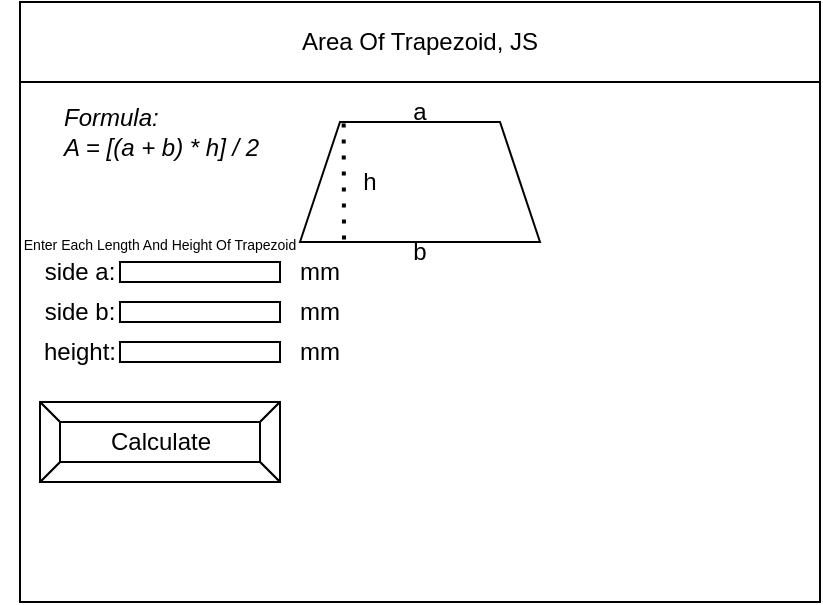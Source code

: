 <mxfile>
    <diagram id="pIaEtrtLPv3HG8r1JEND" name="Page-1">
        <mxGraphModel dx="899" dy="644" grid="1" gridSize="10" guides="1" tooltips="1" connect="1" arrows="1" fold="1" page="1" pageScale="1" pageWidth="827" pageHeight="1169" math="0" shadow="0">
            <root>
                <mxCell id="0"/>
                <mxCell id="1" parent="0"/>
                <mxCell id="2" value="" style="rounded=0;whiteSpace=wrap;html=1;perimeterSpacing=2;" parent="1" vertex="1">
                    <mxGeometry x="200" y="80" width="400" height="300" as="geometry"/>
                </mxCell>
                <mxCell id="3" value="Area Of Trapezoid, JS" style="rounded=0;whiteSpace=wrap;html=1;" parent="1" vertex="1">
                    <mxGeometry x="200" y="80" width="400" height="40" as="geometry"/>
                </mxCell>
                <mxCell id="6" value="Calculate" style="labelPosition=center;verticalLabelPosition=middle;align=center;html=1;shape=mxgraph.basic.button;dx=10;" parent="1" vertex="1">
                    <mxGeometry x="210" y="280" width="120" height="40" as="geometry"/>
                </mxCell>
                <mxCell id="7" value="" style="shape=trapezoid;perimeter=trapezoidPerimeter;whiteSpace=wrap;html=1;fixedSize=1;" parent="1" vertex="1">
                    <mxGeometry x="340" y="140" width="120" height="60" as="geometry"/>
                </mxCell>
                <mxCell id="8" value="a" style="text;html=1;strokeColor=none;fillColor=none;align=center;verticalAlign=middle;whiteSpace=wrap;rounded=0;" parent="1" vertex="1">
                    <mxGeometry x="395" y="130" width="10" height="10" as="geometry"/>
                </mxCell>
                <mxCell id="10" value="b" style="text;html=1;strokeColor=none;fillColor=none;align=center;verticalAlign=middle;whiteSpace=wrap;rounded=0;" parent="1" vertex="1">
                    <mxGeometry x="395" y="200" width="10" height="10" as="geometry"/>
                </mxCell>
                <mxCell id="17" value="" style="endArrow=none;dashed=1;html=1;dashPattern=1 3;strokeWidth=2;rounded=0;exitX=0.182;exitY=0.013;exitDx=0;exitDy=0;exitPerimeter=0;" parent="1" source="7" edge="1">
                    <mxGeometry width="50" height="50" relative="1" as="geometry">
                        <mxPoint x="375" y="195" as="sourcePoint"/>
                        <mxPoint x="362" y="200" as="targetPoint"/>
                    </mxGeometry>
                </mxCell>
                <mxCell id="18" value="h" style="text;html=1;strokeColor=none;fillColor=none;align=center;verticalAlign=middle;whiteSpace=wrap;rounded=0;" parent="1" vertex="1">
                    <mxGeometry x="370" y="165" width="10" height="10" as="geometry"/>
                </mxCell>
                <mxCell id="19" value="" style="rounded=0;whiteSpace=wrap;html=1;strokeWidth=1;" parent="1" vertex="1">
                    <mxGeometry x="250" y="210" width="80" height="10" as="geometry"/>
                </mxCell>
                <mxCell id="20" value="&lt;i&gt;Formula:&lt;br&gt;A = [(a + b) * h] / 2&lt;/i&gt;" style="text;html=1;strokeColor=none;fillColor=none;align=left;verticalAlign=middle;whiteSpace=wrap;rounded=0;" parent="1" vertex="1">
                    <mxGeometry x="220" y="130" width="130" height="30" as="geometry"/>
                </mxCell>
                <mxCell id="21" value="side a:" style="text;html=1;strokeColor=none;fillColor=none;align=center;verticalAlign=middle;whiteSpace=wrap;rounded=0;" parent="1" vertex="1">
                    <mxGeometry x="200" y="200" width="60" height="30" as="geometry"/>
                </mxCell>
                <mxCell id="22" value="" style="rounded=0;whiteSpace=wrap;html=1;strokeWidth=1;" parent="1" vertex="1">
                    <mxGeometry x="250" y="230" width="80" height="10" as="geometry"/>
                </mxCell>
                <mxCell id="23" value="side b:" style="text;html=1;strokeColor=none;fillColor=none;align=center;verticalAlign=middle;whiteSpace=wrap;rounded=0;" parent="1" vertex="1">
                    <mxGeometry x="200" y="220" width="60" height="30" as="geometry"/>
                </mxCell>
                <mxCell id="24" value="" style="rounded=0;whiteSpace=wrap;html=1;strokeWidth=1;" parent="1" vertex="1">
                    <mxGeometry x="250" y="250" width="80" height="10" as="geometry"/>
                </mxCell>
                <mxCell id="25" value="height:" style="text;html=1;strokeColor=none;fillColor=none;align=center;verticalAlign=middle;whiteSpace=wrap;rounded=0;" parent="1" vertex="1">
                    <mxGeometry x="200" y="240" width="60" height="30" as="geometry"/>
                </mxCell>
                <mxCell id="27" value="mm" style="text;html=1;strokeColor=none;fillColor=none;align=center;verticalAlign=middle;whiteSpace=wrap;rounded=0;" parent="1" vertex="1">
                    <mxGeometry x="340" y="210" width="20" height="10" as="geometry"/>
                </mxCell>
                <mxCell id="28" value="mm" style="text;html=1;strokeColor=none;fillColor=none;align=center;verticalAlign=middle;whiteSpace=wrap;rounded=0;" parent="1" vertex="1">
                    <mxGeometry x="340" y="230" width="20" height="10" as="geometry"/>
                </mxCell>
                <mxCell id="29" value="mm" style="text;html=1;strokeColor=none;fillColor=none;align=center;verticalAlign=middle;whiteSpace=wrap;rounded=0;" parent="1" vertex="1">
                    <mxGeometry x="340" y="250" width="20" height="10" as="geometry"/>
                </mxCell>
                <mxCell id="9tApLuIZnA5MmJOJNhsD-29" value="&lt;font style=&quot;font-size: 7px&quot;&gt;Enter Each Length And Height Of Trapezoid&lt;/font&gt;" style="text;html=1;strokeColor=none;fillColor=none;align=center;verticalAlign=middle;whiteSpace=wrap;rounded=0;" vertex="1" parent="1">
                    <mxGeometry x="190" y="190" width="160" height="20" as="geometry"/>
                </mxCell>
            </root>
        </mxGraphModel>
    </diagram>
    <diagram id="CUdJXuZwkK2mHfaAqHZX" name="Page-2">
        <mxGraphModel dx="899" dy="644" grid="1" gridSize="10" guides="1" tooltips="1" connect="1" arrows="1" fold="1" page="1" pageScale="1" pageWidth="827" pageHeight="1169" math="0" shadow="0">
            <root>
                <mxCell id="FMQCq6U2TUU0K80gfIcp-0"/>
                <mxCell id="FMQCq6U2TUU0K80gfIcp-1" parent="FMQCq6U2TUU0K80gfIcp-0"/>
                <mxCell id="jucjNc3bbjNM6mwUeGtF-0" value="" style="rounded=0;whiteSpace=wrap;html=1;perimeterSpacing=2;" parent="FMQCq6U2TUU0K80gfIcp-1" vertex="1">
                    <mxGeometry x="200" y="240" width="400" height="300" as="geometry"/>
                </mxCell>
                <mxCell id="jucjNc3bbjNM6mwUeGtF-1" value="Area Of Trapezoid, JS" style="rounded=0;whiteSpace=wrap;html=1;" parent="FMQCq6U2TUU0K80gfIcp-1" vertex="1">
                    <mxGeometry x="200" y="240" width="400" height="40" as="geometry"/>
                </mxCell>
                <mxCell id="jucjNc3bbjNM6mwUeGtF-2" value="Calculate" style="labelPosition=center;verticalLabelPosition=middle;align=center;html=1;shape=mxgraph.basic.button;dx=10;" parent="FMQCq6U2TUU0K80gfIcp-1" vertex="1">
                    <mxGeometry x="210" y="440" width="120" height="40" as="geometry"/>
                </mxCell>
                <mxCell id="jucjNc3bbjNM6mwUeGtF-3" value="" style="shape=trapezoid;perimeter=trapezoidPerimeter;whiteSpace=wrap;html=1;fixedSize=1;" parent="FMQCq6U2TUU0K80gfIcp-1" vertex="1">
                    <mxGeometry x="340" y="300" width="120" height="60" as="geometry"/>
                </mxCell>
                <mxCell id="jucjNc3bbjNM6mwUeGtF-4" value="a" style="text;html=1;strokeColor=none;fillColor=none;align=center;verticalAlign=middle;whiteSpace=wrap;rounded=0;" parent="FMQCq6U2TUU0K80gfIcp-1" vertex="1">
                    <mxGeometry x="395" y="290" width="10" height="10" as="geometry"/>
                </mxCell>
                <mxCell id="jucjNc3bbjNM6mwUeGtF-5" value="b" style="text;html=1;strokeColor=none;fillColor=none;align=center;verticalAlign=middle;whiteSpace=wrap;rounded=0;" parent="FMQCq6U2TUU0K80gfIcp-1" vertex="1">
                    <mxGeometry x="395" y="360" width="10" height="10" as="geometry"/>
                </mxCell>
                <mxCell id="jucjNc3bbjNM6mwUeGtF-6" value="" style="endArrow=none;dashed=1;html=1;dashPattern=1 3;strokeWidth=2;rounded=0;exitX=0.182;exitY=0.013;exitDx=0;exitDy=0;exitPerimeter=0;" parent="FMQCq6U2TUU0K80gfIcp-1" source="jucjNc3bbjNM6mwUeGtF-3" edge="1">
                    <mxGeometry width="50" height="50" relative="1" as="geometry">
                        <mxPoint x="375" y="355" as="sourcePoint"/>
                        <mxPoint x="362" y="360" as="targetPoint"/>
                    </mxGeometry>
                </mxCell>
                <mxCell id="jucjNc3bbjNM6mwUeGtF-7" value="h" style="text;html=1;strokeColor=none;fillColor=none;align=center;verticalAlign=middle;whiteSpace=wrap;rounded=0;" parent="FMQCq6U2TUU0K80gfIcp-1" vertex="1">
                    <mxGeometry x="370" y="325" width="10" height="10" as="geometry"/>
                </mxCell>
                <mxCell id="jucjNc3bbjNM6mwUeGtF-8" value="3" style="rounded=0;whiteSpace=wrap;html=1;strokeWidth=1;align=center;" parent="FMQCq6U2TUU0K80gfIcp-1" vertex="1">
                    <mxGeometry x="250" y="370" width="80" height="10" as="geometry"/>
                </mxCell>
                <mxCell id="jucjNc3bbjNM6mwUeGtF-9" value="&lt;i&gt;Formula:&lt;br&gt;A = [(a + b) * h] / 2&lt;/i&gt;" style="text;html=1;strokeColor=none;fillColor=none;align=left;verticalAlign=middle;whiteSpace=wrap;rounded=0;" parent="FMQCq6U2TUU0K80gfIcp-1" vertex="1">
                    <mxGeometry x="220" y="290" width="130" height="30" as="geometry"/>
                </mxCell>
                <mxCell id="jucjNc3bbjNM6mwUeGtF-10" value="side a:" style="text;html=1;strokeColor=none;fillColor=none;align=center;verticalAlign=middle;whiteSpace=wrap;rounded=0;" parent="FMQCq6U2TUU0K80gfIcp-1" vertex="1">
                    <mxGeometry x="200" y="360" width="60" height="30" as="geometry"/>
                </mxCell>
                <mxCell id="jucjNc3bbjNM6mwUeGtF-11" value="8" style="rounded=0;whiteSpace=wrap;html=1;strokeWidth=1;" parent="FMQCq6U2TUU0K80gfIcp-1" vertex="1">
                    <mxGeometry x="250" y="390" width="80" height="10" as="geometry"/>
                </mxCell>
                <mxCell id="jucjNc3bbjNM6mwUeGtF-12" value="side b:" style="text;html=1;strokeColor=none;fillColor=none;align=center;verticalAlign=middle;whiteSpace=wrap;rounded=0;" parent="FMQCq6U2TUU0K80gfIcp-1" vertex="1">
                    <mxGeometry x="200" y="380" width="60" height="30" as="geometry"/>
                </mxCell>
                <mxCell id="jucjNc3bbjNM6mwUeGtF-13" value="4" style="rounded=0;whiteSpace=wrap;html=1;strokeWidth=1;" parent="FMQCq6U2TUU0K80gfIcp-1" vertex="1">
                    <mxGeometry x="250" y="410" width="80" height="10" as="geometry"/>
                </mxCell>
                <mxCell id="jucjNc3bbjNM6mwUeGtF-14" value="height:" style="text;html=1;strokeColor=none;fillColor=none;align=center;verticalAlign=middle;whiteSpace=wrap;rounded=0;" parent="FMQCq6U2TUU0K80gfIcp-1" vertex="1">
                    <mxGeometry x="215" y="410" width="30" height="10" as="geometry"/>
                </mxCell>
                <mxCell id="jucjNc3bbjNM6mwUeGtF-15" value="mm" style="text;html=1;strokeColor=none;fillColor=none;align=center;verticalAlign=middle;whiteSpace=wrap;rounded=0;" parent="FMQCq6U2TUU0K80gfIcp-1" vertex="1">
                    <mxGeometry x="340" y="370" width="20" height="10" as="geometry"/>
                </mxCell>
                <mxCell id="jucjNc3bbjNM6mwUeGtF-16" value="mm" style="text;html=1;strokeColor=none;fillColor=none;align=center;verticalAlign=middle;whiteSpace=wrap;rounded=0;" parent="FMQCq6U2TUU0K80gfIcp-1" vertex="1">
                    <mxGeometry x="340" y="390" width="20" height="10" as="geometry"/>
                </mxCell>
                <mxCell id="jucjNc3bbjNM6mwUeGtF-17" value="mm" style="text;html=1;strokeColor=none;fillColor=none;align=center;verticalAlign=middle;whiteSpace=wrap;rounded=0;" parent="FMQCq6U2TUU0K80gfIcp-1" vertex="1">
                    <mxGeometry x="340" y="410" width="20" height="10" as="geometry"/>
                </mxCell>
            </root>
        </mxGraphModel>
    </diagram>
    <diagram id="73eQw_70f0mRic6Fb7CM" name="Page-3">
        <mxGraphModel dx="899" dy="644" grid="1" gridSize="10" guides="1" tooltips="1" connect="1" arrows="1" fold="1" page="1" pageScale="1" pageWidth="827" pageHeight="1169" math="0" shadow="0">
            <root>
                <mxCell id="fSa1wenuzwD0ywxYBo4j-0"/>
                <mxCell id="fSa1wenuzwD0ywxYBo4j-1" parent="fSa1wenuzwD0ywxYBo4j-0"/>
                <mxCell id="4zDpa8yN_kg_tWO1e3Cm-0" value="" style="rounded=0;whiteSpace=wrap;html=1;perimeterSpacing=2;" parent="fSa1wenuzwD0ywxYBo4j-1" vertex="1">
                    <mxGeometry x="200" y="160" width="400" height="300" as="geometry"/>
                </mxCell>
                <mxCell id="4zDpa8yN_kg_tWO1e3Cm-1" value="Area Of Trapezoid, JS" style="rounded=0;whiteSpace=wrap;html=1;" parent="fSa1wenuzwD0ywxYBo4j-1" vertex="1">
                    <mxGeometry x="200" y="160" width="400" height="40" as="geometry"/>
                </mxCell>
                <mxCell id="4zDpa8yN_kg_tWO1e3Cm-2" value="Calculate" style="labelPosition=center;verticalLabelPosition=middle;align=center;html=1;shape=mxgraph.basic.button;dx=10;fillColor=#808080;" parent="fSa1wenuzwD0ywxYBo4j-1" vertex="1">
                    <mxGeometry x="210" y="360" width="120" height="40" as="geometry"/>
                </mxCell>
                <mxCell id="4zDpa8yN_kg_tWO1e3Cm-3" value="" style="shape=trapezoid;perimeter=trapezoidPerimeter;whiteSpace=wrap;html=1;fixedSize=1;" parent="fSa1wenuzwD0ywxYBo4j-1" vertex="1">
                    <mxGeometry x="340" y="220" width="120" height="60" as="geometry"/>
                </mxCell>
                <mxCell id="4zDpa8yN_kg_tWO1e3Cm-4" value="a" style="text;html=1;strokeColor=none;fillColor=none;align=center;verticalAlign=middle;whiteSpace=wrap;rounded=0;" parent="fSa1wenuzwD0ywxYBo4j-1" vertex="1">
                    <mxGeometry x="395" y="210" width="10" height="10" as="geometry"/>
                </mxCell>
                <mxCell id="4zDpa8yN_kg_tWO1e3Cm-5" value="b" style="text;html=1;strokeColor=none;fillColor=none;align=center;verticalAlign=middle;whiteSpace=wrap;rounded=0;" parent="fSa1wenuzwD0ywxYBo4j-1" vertex="1">
                    <mxGeometry x="395" y="280" width="10" height="10" as="geometry"/>
                </mxCell>
                <mxCell id="4zDpa8yN_kg_tWO1e3Cm-6" value="" style="endArrow=none;dashed=1;html=1;dashPattern=1 3;strokeWidth=2;rounded=0;exitX=0.182;exitY=0.013;exitDx=0;exitDy=0;exitPerimeter=0;" parent="fSa1wenuzwD0ywxYBo4j-1" source="4zDpa8yN_kg_tWO1e3Cm-3" edge="1">
                    <mxGeometry width="50" height="50" relative="1" as="geometry">
                        <mxPoint x="375" y="275" as="sourcePoint"/>
                        <mxPoint x="362" y="280" as="targetPoint"/>
                    </mxGeometry>
                </mxCell>
                <mxCell id="4zDpa8yN_kg_tWO1e3Cm-7" value="h" style="text;html=1;strokeColor=none;fillColor=none;align=center;verticalAlign=middle;whiteSpace=wrap;rounded=0;" parent="fSa1wenuzwD0ywxYBo4j-1" vertex="1">
                    <mxGeometry x="370" y="245" width="10" height="10" as="geometry"/>
                </mxCell>
                <mxCell id="4zDpa8yN_kg_tWO1e3Cm-8" value="3" style="rounded=0;whiteSpace=wrap;html=1;strokeWidth=1;align=center;" parent="fSa1wenuzwD0ywxYBo4j-1" vertex="1">
                    <mxGeometry x="250" y="290" width="80" height="10" as="geometry"/>
                </mxCell>
                <mxCell id="4zDpa8yN_kg_tWO1e3Cm-9" value="&lt;i&gt;Formula:&lt;br&gt;A = [(a + b) * h] / 2&lt;/i&gt;" style="text;html=1;strokeColor=none;fillColor=none;align=left;verticalAlign=middle;whiteSpace=wrap;rounded=0;" parent="fSa1wenuzwD0ywxYBo4j-1" vertex="1">
                    <mxGeometry x="220" y="210" width="130" height="30" as="geometry"/>
                </mxCell>
                <mxCell id="4zDpa8yN_kg_tWO1e3Cm-10" value="side a:" style="text;html=1;strokeColor=none;fillColor=none;align=center;verticalAlign=middle;whiteSpace=wrap;rounded=0;" parent="fSa1wenuzwD0ywxYBo4j-1" vertex="1">
                    <mxGeometry x="200" y="280" width="60" height="30" as="geometry"/>
                </mxCell>
                <mxCell id="4zDpa8yN_kg_tWO1e3Cm-11" value="8" style="rounded=0;whiteSpace=wrap;html=1;strokeWidth=1;" parent="fSa1wenuzwD0ywxYBo4j-1" vertex="1">
                    <mxGeometry x="250" y="310" width="80" height="10" as="geometry"/>
                </mxCell>
                <mxCell id="4zDpa8yN_kg_tWO1e3Cm-12" value="side b:" style="text;html=1;strokeColor=none;fillColor=none;align=center;verticalAlign=middle;whiteSpace=wrap;rounded=0;" parent="fSa1wenuzwD0ywxYBo4j-1" vertex="1">
                    <mxGeometry x="200" y="300" width="60" height="30" as="geometry"/>
                </mxCell>
                <mxCell id="4zDpa8yN_kg_tWO1e3Cm-13" value="4" style="rounded=0;whiteSpace=wrap;html=1;strokeWidth=1;" parent="fSa1wenuzwD0ywxYBo4j-1" vertex="1">
                    <mxGeometry x="250" y="330" width="80" height="10" as="geometry"/>
                </mxCell>
                <mxCell id="4zDpa8yN_kg_tWO1e3Cm-14" value="height:" style="text;html=1;strokeColor=none;fillColor=none;align=center;verticalAlign=middle;whiteSpace=wrap;rounded=0;" parent="fSa1wenuzwD0ywxYBo4j-1" vertex="1">
                    <mxGeometry x="215" y="330" width="30" height="10" as="geometry"/>
                </mxCell>
                <mxCell id="4zDpa8yN_kg_tWO1e3Cm-15" value="mm" style="text;html=1;strokeColor=none;fillColor=none;align=center;verticalAlign=middle;whiteSpace=wrap;rounded=0;" parent="fSa1wenuzwD0ywxYBo4j-1" vertex="1">
                    <mxGeometry x="340" y="290" width="20" height="10" as="geometry"/>
                </mxCell>
                <mxCell id="4zDpa8yN_kg_tWO1e3Cm-16" value="mm" style="text;html=1;strokeColor=none;fillColor=none;align=center;verticalAlign=middle;whiteSpace=wrap;rounded=0;" parent="fSa1wenuzwD0ywxYBo4j-1" vertex="1">
                    <mxGeometry x="340" y="310" width="20" height="10" as="geometry"/>
                </mxCell>
                <mxCell id="4zDpa8yN_kg_tWO1e3Cm-17" value="mm" style="text;html=1;strokeColor=none;fillColor=none;align=center;verticalAlign=middle;whiteSpace=wrap;rounded=0;" parent="fSa1wenuzwD0ywxYBo4j-1" vertex="1">
                    <mxGeometry x="340" y="330" width="20" height="10" as="geometry"/>
                </mxCell>
                <mxCell id="4zDpa8yN_kg_tWO1e3Cm-18" value="&lt;font style=&quot;font-size: 10px&quot;&gt;The Area Of The Trapezoid = 22mm&lt;sup&gt;2&lt;/sup&gt;&lt;/font&gt;" style="text;html=1;strokeColor=none;fillColor=none;align=center;verticalAlign=middle;whiteSpace=wrap;rounded=0;" parent="fSa1wenuzwD0ywxYBo4j-1" vertex="1">
                    <mxGeometry x="215" y="420" width="180" height="10" as="geometry"/>
                </mxCell>
            </root>
        </mxGraphModel>
    </diagram>
</mxfile>